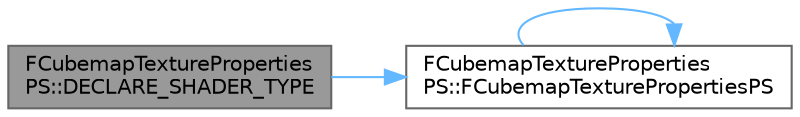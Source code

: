 digraph "FCubemapTexturePropertiesPS::DECLARE_SHADER_TYPE"
{
 // INTERACTIVE_SVG=YES
 // LATEX_PDF_SIZE
  bgcolor="transparent";
  edge [fontname=Helvetica,fontsize=10,labelfontname=Helvetica,labelfontsize=10];
  node [fontname=Helvetica,fontsize=10,shape=box,height=0.2,width=0.4];
  rankdir="LR";
  Node1 [id="Node000001",label="FCubemapTextureProperties\lPS::DECLARE_SHADER_TYPE",height=0.2,width=0.4,color="gray40", fillcolor="grey60", style="filled", fontcolor="black",tooltip=" "];
  Node1 -> Node2 [id="edge1_Node000001_Node000002",color="steelblue1",style="solid",tooltip=" "];
  Node2 [id="Node000002",label="FCubemapTextureProperties\lPS::FCubemapTexturePropertiesPS",height=0.2,width=0.4,color="grey40", fillcolor="white", style="filled",URL="$d8/dff/classFCubemapTexturePropertiesPS.html#a47a36b830a550772a94806f7617dec14",tooltip=" "];
  Node2 -> Node2 [id="edge2_Node000002_Node000002",color="steelblue1",style="solid",tooltip=" "];
}
